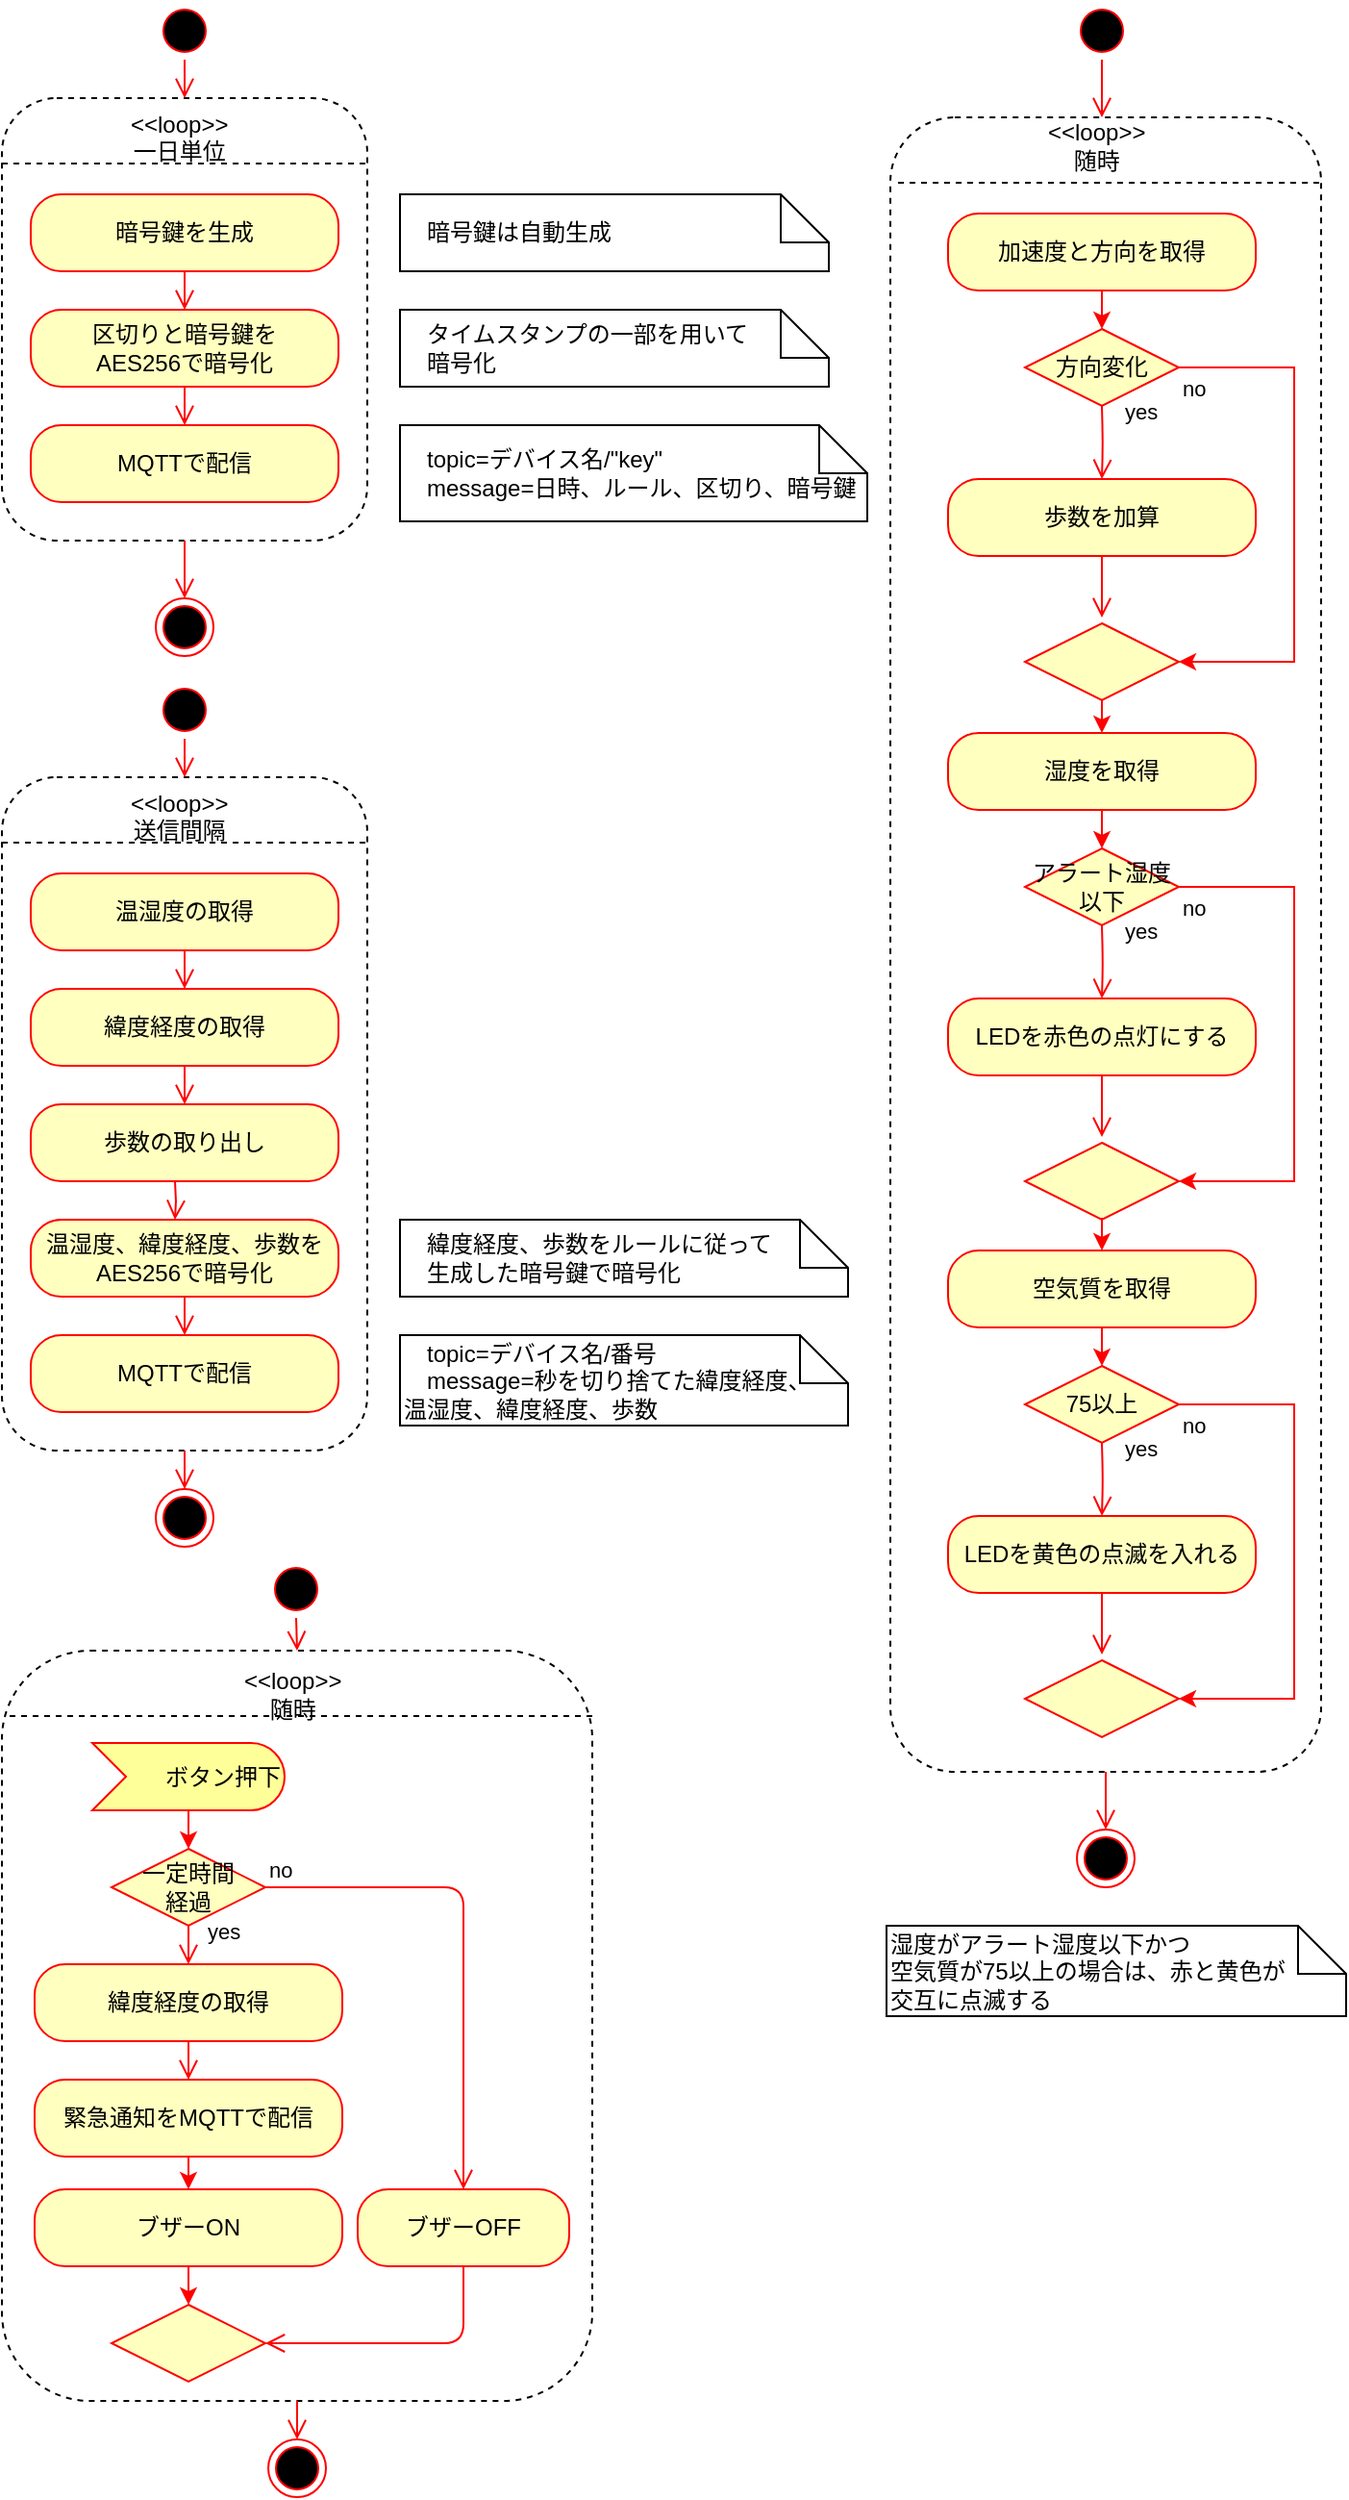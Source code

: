 <mxfile version="13.10.0" type="embed">
    <diagram id="_fCsrPICg7QsrxN3RZDT" name="ページ1">
        <mxGraphModel dx="1165" dy="779" grid="1" gridSize="10" guides="1" tooltips="1" connect="1" arrows="1" fold="1" page="1" pageScale="1" pageWidth="827" pageHeight="1169" math="0" shadow="0">
            <root>
                <mxCell id="0"/>
                <mxCell id="1" parent="0"/>
                <mxCell id="84" value="" style="rounded=1;whiteSpace=wrap;html=1;labelBackgroundColor=none;fontColor=#FFFFFF;align=left;fillColor=none;dashed=1;" parent="1" vertex="1">
                    <mxGeometry x="40" y="867" width="307" height="390" as="geometry"/>
                </mxCell>
                <mxCell id="62" value="" style="rounded=1;whiteSpace=wrap;html=1;labelBackgroundColor=none;fontColor=#FFFFFF;align=left;fillColor=none;dashed=1;" parent="1" vertex="1">
                    <mxGeometry x="502" y="70" width="224" height="860" as="geometry"/>
                </mxCell>
                <mxCell id="3" value="" style="rounded=1;whiteSpace=wrap;html=1;labelBackgroundColor=none;fontColor=#FFFFFF;align=left;fillColor=none;dashed=1;" parent="1" vertex="1">
                    <mxGeometry x="40" y="413" width="190" height="350" as="geometry"/>
                </mxCell>
                <mxCell id="5" value="" style="ellipse;html=1;shape=startState;fillColor=#000000;strokeColor=#ff0000;" parent="1" vertex="1">
                    <mxGeometry x="120" y="363" width="30" height="30" as="geometry"/>
                </mxCell>
                <mxCell id="6" value="" style="edgeStyle=orthogonalEdgeStyle;html=1;verticalAlign=bottom;endArrow=open;endSize=8;strokeColor=#ff0000;entryX=0.5;entryY=0;entryDx=0;entryDy=0;exitX=0.5;exitY=1;exitDx=0;exitDy=0;" parent="1" source="5" target="35" edge="1">
                    <mxGeometry relative="1" as="geometry">
                        <mxPoint x="135" y="463" as="targetPoint"/>
                        <mxPoint x="130" y="433" as="sourcePoint"/>
                    </mxGeometry>
                </mxCell>
                <mxCell id="7" value="温湿度の取得" style="rounded=1;whiteSpace=wrap;html=1;arcSize=40;fontColor=#000000;fillColor=#ffffc0;strokeColor=#ff0000;" parent="1" vertex="1">
                    <mxGeometry x="55" y="463" width="160" height="40" as="geometry"/>
                </mxCell>
                <mxCell id="8" value="" style="edgeStyle=orthogonalEdgeStyle;html=1;verticalAlign=bottom;endArrow=open;endSize=8;strokeColor=#ff0000;entryX=0.5;entryY=0;entryDx=0;entryDy=0;" parent="1" source="7" target="12" edge="1">
                    <mxGeometry relative="1" as="geometry">
                        <mxPoint x="130" y="563" as="targetPoint"/>
                    </mxGeometry>
                </mxCell>
                <mxCell id="9" value="温湿度、緯度経度、歩数を&lt;br&gt;AES256で暗号化" style="rounded=1;whiteSpace=wrap;html=1;arcSize=40;fontColor=#000000;fillColor=#ffffc0;strokeColor=#ff0000;" parent="1" vertex="1">
                    <mxGeometry x="55" y="643" width="160" height="40" as="geometry"/>
                </mxCell>
                <mxCell id="12" value="緯度経度の取得" style="rounded=1;whiteSpace=wrap;html=1;arcSize=40;fontColor=#000000;fillColor=#ffffc0;strokeColor=#ff0000;" parent="1" vertex="1">
                    <mxGeometry x="55" y="523" width="160" height="40" as="geometry"/>
                </mxCell>
                <mxCell id="14" value="MQTTで配信" style="rounded=1;whiteSpace=wrap;html=1;arcSize=40;fontColor=#000000;fillColor=#ffffc0;strokeColor=#ff0000;" parent="1" vertex="1">
                    <mxGeometry x="55" y="703" width="160" height="40" as="geometry"/>
                </mxCell>
                <mxCell id="16" value="歩数の取り出し" style="rounded=1;whiteSpace=wrap;html=1;arcSize=40;fontColor=#000000;fillColor=#ffffc0;strokeColor=#ff0000;" parent="1" vertex="1">
                    <mxGeometry x="55" y="583" width="160" height="40" as="geometry"/>
                </mxCell>
                <mxCell id="21" value="" style="ellipse;html=1;shape=endState;fillColor=#000000;strokeColor=#ff0000;labelBackgroundColor=none;fontColor=#FFFFFF;align=left;" parent="1" vertex="1">
                    <mxGeometry x="120" y="783" width="30" height="30" as="geometry"/>
                </mxCell>
                <mxCell id="23" value="" style="edgeStyle=orthogonalEdgeStyle;html=1;verticalAlign=bottom;endArrow=open;endSize=8;strokeColor=#ff0000;exitX=0.5;exitY=1;exitDx=0;exitDy=0;" parent="1" source="12" target="16" edge="1">
                    <mxGeometry relative="1" as="geometry">
                        <mxPoint x="140" y="533" as="targetPoint"/>
                        <mxPoint x="130" y="573" as="sourcePoint"/>
                    </mxGeometry>
                </mxCell>
                <mxCell id="24" value="" style="edgeStyle=orthogonalEdgeStyle;html=1;verticalAlign=bottom;endArrow=open;endSize=8;strokeColor=#ff0000;" parent="1" edge="1">
                    <mxGeometry relative="1" as="geometry">
                        <mxPoint x="130" y="643" as="targetPoint"/>
                        <mxPoint x="130" y="623" as="sourcePoint"/>
                    </mxGeometry>
                </mxCell>
                <mxCell id="25" value="" style="edgeStyle=orthogonalEdgeStyle;html=1;verticalAlign=bottom;endArrow=open;endSize=8;strokeColor=#ff0000;exitX=0.5;exitY=1;exitDx=0;exitDy=0;" parent="1" source="9" target="14" edge="1">
                    <mxGeometry relative="1" as="geometry">
                        <mxPoint x="160" y="603" as="targetPoint"/>
                        <mxPoint x="160" y="583" as="sourcePoint"/>
                    </mxGeometry>
                </mxCell>
                <mxCell id="29" value="" style="edgeStyle=orthogonalEdgeStyle;html=1;verticalAlign=bottom;endArrow=open;endSize=8;strokeColor=#ff0000;entryX=0.5;entryY=0;entryDx=0;entryDy=0;exitX=0.5;exitY=1;exitDx=0;exitDy=0;" parent="1" source="3" target="21" edge="1">
                    <mxGeometry relative="1" as="geometry">
                        <mxPoint x="200" y="653" as="targetPoint"/>
                        <mxPoint x="130" y="1223" as="sourcePoint"/>
                    </mxGeometry>
                </mxCell>
                <mxCell id="34" value="" style="line;strokeWidth=1;fillColor=none;align=left;verticalAlign=middle;spacingTop=-1;spacingLeft=3;spacingRight=3;rotatable=0;labelPosition=right;points=[];portConstraint=eastwest;dashed=1;labelBackgroundColor=none;fontColor=#FFFFFF;" parent="1" vertex="1">
                    <mxGeometry x="40" y="443" width="190" height="8" as="geometry"/>
                </mxCell>
                <mxCell id="35" value="&lt;div style=&quot;text-align: center&quot;&gt;&amp;lt;&amp;lt;loop&amp;gt;&amp;gt;&lt;/div&gt;&lt;div style=&quot;text-align: center&quot;&gt;送信間隔&lt;/div&gt;" style="text;whiteSpace=wrap;html=1;fontColor=#000000;" parent="1" vertex="1">
                    <mxGeometry x="105" y="413" width="60" height="30" as="geometry"/>
                </mxCell>
                <mxCell id="37" value="" style="html=1;verticalAlign=bottom;endArrow=open;endSize=8;strokeColor=#ff0000;exitX=0.5;exitY=1;exitDx=0;exitDy=0;" parent="1" target="45" edge="1">
                    <mxGeometry relative="1" as="geometry">
                        <mxPoint x="396" y="470" as="targetPoint"/>
                        <mxPoint x="614" y="930" as="sourcePoint"/>
                    </mxGeometry>
                </mxCell>
                <mxCell id="75" style="edgeStyle=orthogonalEdgeStyle;rounded=0;orthogonalLoop=1;jettySize=auto;html=1;exitX=1;exitY=0.5;exitDx=0;exitDy=0;strokeColor=#FF0000;fontColor=#000000;entryX=1;entryY=0.5;entryDx=0;entryDy=0;" parent="1" source="67" target="79" edge="1">
                    <mxGeometry relative="1" as="geometry">
                        <Array as="points">
                            <mxPoint x="712" y="200"/>
                            <mxPoint x="712" y="353"/>
                        </Array>
                    </mxGeometry>
                </mxCell>
                <mxCell id="43" value="" style="ellipse;html=1;shape=startState;fillColor=#000000;strokeColor=#ff0000;" parent="1" vertex="1">
                    <mxGeometry x="597" y="10" width="30" height="30" as="geometry"/>
                </mxCell>
                <mxCell id="44" value="" style="edgeStyle=orthogonalEdgeStyle;html=1;verticalAlign=bottom;endArrow=open;endSize=8;strokeColor=#ff0000;exitX=0.5;exitY=1;exitDx=0;exitDy=0;" parent="1" source="43" target="64" edge="1">
                    <mxGeometry relative="1" as="geometry">
                        <mxPoint x="396" y="82" as="targetPoint"/>
                        <mxPoint x="396" y="102" as="sourcePoint"/>
                    </mxGeometry>
                </mxCell>
                <mxCell id="45" value="" style="ellipse;html=1;shape=endState;fillColor=#000000;strokeColor=#ff0000;labelBackgroundColor=none;fontColor=#FFFFFF;align=left;" parent="1" vertex="1">
                    <mxGeometry x="599" y="960" width="30" height="30" as="geometry"/>
                </mxCell>
                <mxCell id="54" value="" style="ellipse;html=1;shape=startState;fillColor=#000000;strokeColor=#ff0000;" parent="1" vertex="1">
                    <mxGeometry x="178" y="820" width="30" height="30" as="geometry"/>
                </mxCell>
                <mxCell id="55" value="" style="html=1;verticalAlign=bottom;endArrow=open;endSize=8;strokeColor=#ff0000;exitX=0.5;exitY=1;exitDx=0;exitDy=0;entryX=0.5;entryY=0;entryDx=0;entryDy=0;" parent="1" source="54" target="84" edge="1">
                    <mxGeometry relative="1" as="geometry">
                        <mxPoint x="189" y="867" as="targetPoint"/>
                        <mxPoint x="144" y="877" as="sourcePoint"/>
                    </mxGeometry>
                </mxCell>
                <mxCell id="91" style="rounded=0;orthogonalLoop=1;jettySize=auto;html=1;strokeColor=#FF0000;fontColor=#000000;" parent="1" source="57" target="59" edge="1">
                    <mxGeometry relative="1" as="geometry"/>
                </mxCell>
                <mxCell id="57" value="&lt;font color=&quot;#000000&quot;&gt;ボタン押下　&lt;/font&gt;" style="html=1;outlineConnect=0;whiteSpace=wrap;fillColor=#ffff99;shape=mxgraph.archimate3.event;align=right;strokeColor=#FF0000;" parent="1" vertex="1">
                    <mxGeometry x="87" y="915" width="100" height="35" as="geometry"/>
                </mxCell>
                <mxCell id="58" value="" style="edgeStyle=orthogonalEdgeStyle;html=1;verticalAlign=bottom;endArrow=open;endSize=8;strokeColor=#ff0000;exitX=0.5;exitY=1;exitDx=0;exitDy=0;" parent="1" source="92" target="93" edge="1">
                    <mxGeometry relative="1" as="geometry">
                        <mxPoint x="275" y="1248" as="targetPoint"/>
                        <mxPoint x="275" y="1223" as="sourcePoint"/>
                    </mxGeometry>
                </mxCell>
                <mxCell id="59" value="一定時間&lt;br&gt;経過" style="rhombus;whiteSpace=wrap;html=1;fillColor=#ffffc0;strokeColor=#ff0000;align=center;fontColor=#000000;" parent="1" vertex="1">
                    <mxGeometry x="97" y="970" width="80" height="40" as="geometry"/>
                </mxCell>
                <mxCell id="60" value="no" style="edgeStyle=orthogonalEdgeStyle;html=1;align=left;verticalAlign=bottom;endArrow=open;endSize=8;strokeColor=#ff0000;entryX=0.5;entryY=0;entryDx=0;entryDy=0;" parent="1" source="59" target="167" edge="1">
                    <mxGeometry x="-1" relative="1" as="geometry">
                        <mxPoint x="415" y="1248" as="targetPoint"/>
                        <Array as="points">
                            <mxPoint x="280" y="990"/>
                        </Array>
                    </mxGeometry>
                </mxCell>
                <mxCell id="61" value="yes" style="edgeStyle=orthogonalEdgeStyle;html=1;align=left;verticalAlign=top;endArrow=open;endSize=8;strokeColor=#ff0000;entryX=0.5;entryY=0;entryDx=0;entryDy=0;" parent="1" source="59" target="92" edge="1">
                    <mxGeometry x="-1" y="13" relative="1" as="geometry">
                        <mxPoint x="275" y="1328" as="targetPoint"/>
                        <mxPoint x="-5" y="-10" as="offset"/>
                    </mxGeometry>
                </mxCell>
                <mxCell id="63" value="" style="line;strokeWidth=1;fillColor=none;align=left;verticalAlign=middle;spacingTop=-1;spacingLeft=3;spacingRight=3;rotatable=0;labelPosition=right;points=[];portConstraint=eastwest;dashed=1;labelBackgroundColor=none;fontColor=#FFFFFF;" parent="1" vertex="1">
                    <mxGeometry x="506" y="100" width="220" height="8" as="geometry"/>
                </mxCell>
                <mxCell id="64" value="&lt;div style=&quot;text-align: center&quot;&gt;&amp;lt;&amp;lt;loop&amp;gt;&amp;gt;&lt;/div&gt;&lt;div style=&quot;text-align: center&quot;&gt;随時&lt;/div&gt;" style="text;whiteSpace=wrap;html=1;labelBackgroundColor=none;fontColor=#000000;verticalAlign=middle;" parent="1" vertex="1">
                    <mxGeometry x="582" y="70" width="60" height="30" as="geometry"/>
                </mxCell>
                <mxCell id="70" style="edgeStyle=orthogonalEdgeStyle;rounded=0;orthogonalLoop=1;jettySize=auto;html=1;exitX=0.5;exitY=1;exitDx=0;exitDy=0;entryX=0.5;entryY=0;entryDx=0;entryDy=0;fontColor=#000000;strokeColor=#FF0000;" parent="1" source="66" target="67" edge="1">
                    <mxGeometry relative="1" as="geometry"/>
                </mxCell>
                <mxCell id="66" value="加速度と方向を取得" style="rounded=1;whiteSpace=wrap;html=1;arcSize=40;fontColor=#000000;fillColor=#ffffc0;strokeColor=#ff0000;" parent="1" vertex="1">
                    <mxGeometry x="532" y="120" width="160" height="40" as="geometry"/>
                </mxCell>
                <mxCell id="67" value="方向変化" style="rhombus;whiteSpace=wrap;html=1;fillColor=#ffffc0;strokeColor=#ff0000;fontColor=#000000;" parent="1" vertex="1">
                    <mxGeometry x="572" y="180" width="80" height="40" as="geometry"/>
                </mxCell>
                <mxCell id="69" value="yes" style="edgeStyle=orthogonalEdgeStyle;html=1;align=left;verticalAlign=top;endArrow=open;endSize=8;strokeColor=#ff0000;entryX=0.5;entryY=0;entryDx=0;entryDy=0;" parent="1" target="40" edge="1">
                    <mxGeometry x="-1" y="14" relative="1" as="geometry">
                        <mxPoint x="652" y="290" as="targetPoint"/>
                        <mxPoint x="612" y="220" as="sourcePoint"/>
                        <mxPoint x="-4" y="-10" as="offset"/>
                    </mxGeometry>
                </mxCell>
                <mxCell id="164" style="edgeStyle=none;rounded=0;orthogonalLoop=1;jettySize=auto;html=1;exitX=0.5;exitY=1;exitDx=0;exitDy=0;entryX=0.5;entryY=0;entryDx=0;entryDy=0;strokeColor=#FF0000;" parent="1" source="79" target="158" edge="1">
                    <mxGeometry relative="1" as="geometry"/>
                </mxCell>
                <mxCell id="79" value="" style="rhombus;whiteSpace=wrap;html=1;fillColor=#ffffc0;strokeColor=#ff0000;fontColor=#000000;" parent="1" vertex="1">
                    <mxGeometry x="572" y="333" width="80" height="40" as="geometry"/>
                </mxCell>
                <mxCell id="40" value="歩数を加算" style="rounded=1;whiteSpace=wrap;html=1;arcSize=40;fontColor=#000000;fillColor=#ffffc0;strokeColor=#ff0000;" parent="1" vertex="1">
                    <mxGeometry x="532" y="258" width="160" height="40" as="geometry"/>
                </mxCell>
                <mxCell id="82" value="no" style="edgeStyle=orthogonalEdgeStyle;html=1;align=left;verticalAlign=bottom;endArrow=open;endSize=8;strokeColor=#ff0000;exitX=0.5;exitY=1;exitDx=0;exitDy=0;" parent="1" source="40" edge="1">
                    <mxGeometry x="-1" y="88" relative="1" as="geometry">
                        <mxPoint x="612" y="330" as="targetPoint"/>
                        <mxPoint x="677" y="320" as="sourcePoint"/>
                        <mxPoint x="-48" y="-78" as="offset"/>
                    </mxGeometry>
                </mxCell>
                <mxCell id="85" value="&lt;div style=&quot;text-align: center&quot;&gt;&amp;lt;&amp;lt;loop&amp;gt;&amp;gt;&lt;/div&gt;&lt;div style=&quot;text-align: center&quot;&gt;随時&lt;/div&gt;" style="text;whiteSpace=wrap;html=1;labelBackgroundColor=none;fontColor=#000000;verticalAlign=middle;" parent="1" vertex="1">
                    <mxGeometry x="163.5" y="875" width="60" height="30" as="geometry"/>
                </mxCell>
                <mxCell id="86" value="" style="line;strokeWidth=1;fillColor=none;align=left;verticalAlign=middle;spacingTop=-1;spacingLeft=3;spacingRight=3;rotatable=0;labelPosition=right;points=[];portConstraint=eastwest;dashed=1;labelBackgroundColor=none;fontColor=#FFFFFF;" parent="1" vertex="1">
                    <mxGeometry x="44" y="897" width="306" height="8" as="geometry"/>
                </mxCell>
                <mxCell id="87" value="" style="html=1;verticalAlign=bottom;endArrow=open;endSize=8;strokeColor=#ff0000;entryX=0.5;entryY=0;entryDx=0;entryDy=0;exitX=0.5;exitY=1;exitDx=0;exitDy=0;" parent="1" source="84" target="88" edge="1">
                    <mxGeometry relative="1" as="geometry">
                        <mxPoint x="188.5" y="1277" as="targetPoint"/>
                        <mxPoint x="188.5" y="1257" as="sourcePoint"/>
                    </mxGeometry>
                </mxCell>
                <mxCell id="88" value="" style="ellipse;html=1;shape=endState;fillColor=#000000;strokeColor=#ff0000;labelBackgroundColor=none;fontColor=#FFFFFF;align=left;" parent="1" vertex="1">
                    <mxGeometry x="178.5" y="1277" width="30" height="30" as="geometry"/>
                </mxCell>
                <mxCell id="92" value="緯度経度の取得" style="rounded=1;whiteSpace=wrap;html=1;arcSize=40;fontColor=#000000;fillColor=#ffffc0;strokeColor=#ff0000;" parent="1" vertex="1">
                    <mxGeometry x="57" y="1030" width="160" height="40" as="geometry"/>
                </mxCell>
                <mxCell id="95" style="edgeStyle=orthogonalEdgeStyle;rounded=0;orthogonalLoop=1;jettySize=auto;html=1;exitX=0.5;exitY=1;exitDx=0;exitDy=0;strokeColor=#FF0000;fontColor=#000000;" parent="1" source="93" edge="1">
                    <mxGeometry relative="1" as="geometry">
                        <mxPoint x="137" y="1147" as="targetPoint"/>
                    </mxGeometry>
                </mxCell>
                <mxCell id="93" value="緊急通知をMQTTで配信" style="rounded=1;whiteSpace=wrap;html=1;arcSize=40;fontColor=#000000;fillColor=#ffffc0;strokeColor=#ff0000;" parent="1" vertex="1">
                    <mxGeometry x="57" y="1090" width="160" height="40" as="geometry"/>
                </mxCell>
                <mxCell id="94" value="" style="rhombus;whiteSpace=wrap;html=1;fillColor=#ffffc0;strokeColor=#ff0000;fontColor=#000000;" parent="1" vertex="1">
                    <mxGeometry x="97.0" y="1207" width="80" height="40" as="geometry"/>
                </mxCell>
                <mxCell id="96" value="　topic=デバイス名/番号&lt;br&gt;　message=秒を切り捨てた緯度経度、&lt;br&gt;温湿度、緯度経度、歩数" style="shape=note2;boundedLbl=1;whiteSpace=wrap;html=1;size=25;verticalAlign=middle;align=left;labelBackgroundColor=none;fontColor=#000000;fillColor=none;" parent="1" vertex="1">
                    <mxGeometry x="247" y="703" width="233" height="47" as="geometry"/>
                </mxCell>
                <mxCell id="135" value="" style="rounded=1;whiteSpace=wrap;html=1;labelBackgroundColor=none;fontColor=#FFFFFF;align=left;fillColor=none;dashed=1;" parent="1" vertex="1">
                    <mxGeometry x="40" y="60" width="190" height="230" as="geometry"/>
                </mxCell>
                <mxCell id="136" value="" style="ellipse;html=1;shape=startState;fillColor=#000000;strokeColor=#ff0000;" parent="1" vertex="1">
                    <mxGeometry x="120" y="10" width="30" height="30" as="geometry"/>
                </mxCell>
                <mxCell id="137" value="" style="edgeStyle=orthogonalEdgeStyle;html=1;verticalAlign=bottom;endArrow=open;endSize=8;strokeColor=#ff0000;entryX=0.5;entryY=0;entryDx=0;entryDy=0;exitX=0.5;exitY=1;exitDx=0;exitDy=0;" parent="1" source="136" target="150" edge="1">
                    <mxGeometry relative="1" as="geometry">
                        <mxPoint x="135" y="110" as="targetPoint"/>
                        <mxPoint x="130" y="80" as="sourcePoint"/>
                    </mxGeometry>
                </mxCell>
                <mxCell id="138" value="暗号鍵を生成" style="rounded=1;whiteSpace=wrap;html=1;arcSize=40;fontColor=#000000;fillColor=#ffffc0;strokeColor=#ff0000;" parent="1" vertex="1">
                    <mxGeometry x="55" y="110" width="160" height="40" as="geometry"/>
                </mxCell>
                <mxCell id="139" value="" style="edgeStyle=orthogonalEdgeStyle;html=1;verticalAlign=bottom;endArrow=open;endSize=8;strokeColor=#ff0000;entryX=0.5;entryY=0;entryDx=0;entryDy=0;" parent="1" source="138" target="141" edge="1">
                    <mxGeometry relative="1" as="geometry">
                        <mxPoint x="130" y="210" as="targetPoint"/>
                    </mxGeometry>
                </mxCell>
                <mxCell id="141" value="区切りと暗号鍵を&lt;br&gt;AES256で暗号化" style="rounded=1;whiteSpace=wrap;html=1;arcSize=40;fontColor=#000000;fillColor=#ffffc0;strokeColor=#ff0000;" parent="1" vertex="1">
                    <mxGeometry x="55" y="170" width="160" height="40" as="geometry"/>
                </mxCell>
                <mxCell id="142" value="MQTTで配信" style="rounded=1;whiteSpace=wrap;html=1;arcSize=40;fontColor=#000000;fillColor=#ffffc0;strokeColor=#ff0000;" parent="1" vertex="1">
                    <mxGeometry x="55" y="230" width="160" height="40" as="geometry"/>
                </mxCell>
                <mxCell id="144" value="" style="ellipse;html=1;shape=endState;fillColor=#000000;strokeColor=#ff0000;labelBackgroundColor=none;fontColor=#FFFFFF;align=left;" parent="1" vertex="1">
                    <mxGeometry x="120" y="320" width="30" height="30" as="geometry"/>
                </mxCell>
                <mxCell id="145" value="" style="edgeStyle=orthogonalEdgeStyle;html=1;verticalAlign=bottom;endArrow=open;endSize=8;strokeColor=#ff0000;exitX=0.5;exitY=1;exitDx=0;exitDy=0;" parent="1" source="141" edge="1">
                    <mxGeometry relative="1" as="geometry">
                        <mxPoint x="135.0" y="230.0" as="targetPoint"/>
                        <mxPoint x="130" y="220" as="sourcePoint"/>
                    </mxGeometry>
                </mxCell>
                <mxCell id="148" value="" style="edgeStyle=orthogonalEdgeStyle;html=1;verticalAlign=bottom;endArrow=open;endSize=8;strokeColor=#ff0000;entryX=0.5;entryY=0;entryDx=0;entryDy=0;exitX=0.5;exitY=1;exitDx=0;exitDy=0;" parent="1" source="135" target="144" edge="1">
                    <mxGeometry relative="1" as="geometry">
                        <mxPoint x="200" y="300" as="targetPoint"/>
                        <mxPoint x="130" y="870" as="sourcePoint"/>
                    </mxGeometry>
                </mxCell>
                <mxCell id="149" value="" style="line;strokeWidth=1;fillColor=none;align=left;verticalAlign=middle;spacingTop=-1;spacingLeft=3;spacingRight=3;rotatable=0;labelPosition=right;points=[];portConstraint=eastwest;dashed=1;labelBackgroundColor=none;fontColor=#FFFFFF;" parent="1" vertex="1">
                    <mxGeometry x="40" y="90" width="190" height="8" as="geometry"/>
                </mxCell>
                <mxCell id="150" value="&lt;div style=&quot;text-align: center&quot;&gt;&amp;lt;&amp;lt;loop&amp;gt;&amp;gt;&lt;/div&gt;&lt;div style=&quot;text-align: center&quot;&gt;一日単位&lt;/div&gt;" style="text;whiteSpace=wrap;html=1;fontColor=#000000;" parent="1" vertex="1">
                    <mxGeometry x="105" y="60" width="60" height="30" as="geometry"/>
                </mxCell>
                <mxCell id="151" value="　topic=デバイス名/&quot;key&quot;&lt;br&gt;　message=日時、ルール、区切り、暗号鍵" style="shape=note2;boundedLbl=1;whiteSpace=wrap;html=1;size=25;verticalAlign=middle;align=left;labelBackgroundColor=none;fontColor=#000000;fillColor=none;" parent="1" vertex="1">
                    <mxGeometry x="247" y="230" width="243" height="50" as="geometry"/>
                </mxCell>
                <mxCell id="152" value="　暗号&lt;span style=&quot;text-align: center&quot;&gt;鍵&lt;/span&gt;は自動生成" style="shape=note2;boundedLbl=1;whiteSpace=wrap;html=1;size=25;verticalAlign=middle;align=left;labelBackgroundColor=none;fontColor=#000000;fillColor=none;" parent="1" vertex="1">
                    <mxGeometry x="247" y="110" width="223" height="40" as="geometry"/>
                </mxCell>
                <mxCell id="154" value="　緯度経度、歩数をルールに従って&lt;br&gt;　生成した暗号鍵で暗号化" style="shape=note2;boundedLbl=1;whiteSpace=wrap;html=1;size=25;verticalAlign=middle;align=left;labelBackgroundColor=none;fontColor=#000000;fillColor=none;" parent="1" vertex="1">
                    <mxGeometry x="247" y="643" width="233" height="40" as="geometry"/>
                </mxCell>
                <mxCell id="155" value="　タイムスタンプの一部を用いて&lt;br&gt;　暗号化" style="shape=note2;boundedLbl=1;whiteSpace=wrap;html=1;size=25;verticalAlign=middle;align=left;labelBackgroundColor=none;fontColor=#000000;fillColor=none;" parent="1" vertex="1">
                    <mxGeometry x="247" y="170" width="223" height="40" as="geometry"/>
                </mxCell>
                <mxCell id="156" style="edgeStyle=orthogonalEdgeStyle;rounded=0;orthogonalLoop=1;jettySize=auto;html=1;exitX=1;exitY=0.5;exitDx=0;exitDy=0;strokeColor=#FF0000;fontColor=#000000;entryX=1;entryY=0.5;entryDx=0;entryDy=0;" parent="1" source="159" target="161" edge="1">
                    <mxGeometry relative="1" as="geometry">
                        <Array as="points">
                            <mxPoint x="712" y="470"/>
                            <mxPoint x="712" y="623"/>
                        </Array>
                    </mxGeometry>
                </mxCell>
                <mxCell id="157" style="edgeStyle=orthogonalEdgeStyle;rounded=0;orthogonalLoop=1;jettySize=auto;html=1;exitX=0.5;exitY=1;exitDx=0;exitDy=0;entryX=0.5;entryY=0;entryDx=0;entryDy=0;fontColor=#000000;strokeColor=#FF0000;" parent="1" source="158" target="159" edge="1">
                    <mxGeometry relative="1" as="geometry"/>
                </mxCell>
                <mxCell id="158" value="湿度を取得" style="rounded=1;whiteSpace=wrap;html=1;arcSize=40;fontColor=#000000;fillColor=#ffffc0;strokeColor=#ff0000;" parent="1" vertex="1">
                    <mxGeometry x="532" y="390" width="160" height="40" as="geometry"/>
                </mxCell>
                <mxCell id="159" value="アラート湿度以下" style="rhombus;whiteSpace=wrap;html=1;fillColor=#ffffc0;strokeColor=#ff0000;fontColor=#000000;" parent="1" vertex="1">
                    <mxGeometry x="572" y="450" width="80" height="40" as="geometry"/>
                </mxCell>
                <mxCell id="160" value="yes" style="edgeStyle=orthogonalEdgeStyle;html=1;align=left;verticalAlign=top;endArrow=open;endSize=8;strokeColor=#ff0000;entryX=0.5;entryY=0;entryDx=0;entryDy=0;" parent="1" target="162" edge="1">
                    <mxGeometry x="-1" y="14" relative="1" as="geometry">
                        <mxPoint x="652" y="560" as="targetPoint"/>
                        <mxPoint x="612" y="490" as="sourcePoint"/>
                        <mxPoint x="-4" y="-10" as="offset"/>
                    </mxGeometry>
                </mxCell>
                <mxCell id="161" value="" style="rhombus;whiteSpace=wrap;html=1;fillColor=#ffffc0;strokeColor=#ff0000;fontColor=#000000;" parent="1" vertex="1">
                    <mxGeometry x="572" y="603" width="80" height="40" as="geometry"/>
                </mxCell>
                <mxCell id="162" value="LEDを赤色の点灯にする" style="rounded=1;whiteSpace=wrap;html=1;arcSize=40;fontColor=#000000;fillColor=#ffffc0;strokeColor=#ff0000;" parent="1" vertex="1">
                    <mxGeometry x="532" y="528" width="160" height="40" as="geometry"/>
                </mxCell>
                <mxCell id="163" value="no" style="edgeStyle=orthogonalEdgeStyle;html=1;align=left;verticalAlign=bottom;endArrow=open;endSize=8;strokeColor=#ff0000;exitX=0.5;exitY=1;exitDx=0;exitDy=0;" parent="1" source="162" edge="1">
                    <mxGeometry x="-1" y="88" relative="1" as="geometry">
                        <mxPoint x="612" y="600" as="targetPoint"/>
                        <mxPoint x="677" y="590" as="sourcePoint"/>
                        <mxPoint x="-48" y="-78" as="offset"/>
                    </mxGeometry>
                </mxCell>
                <mxCell id="166" style="edgeStyle=none;rounded=0;orthogonalLoop=1;jettySize=auto;html=1;exitX=0.5;exitY=1;exitDx=0;exitDy=0;entryX=0.5;entryY=0;entryDx=0;entryDy=0;strokeColor=#FF0000;" parent="1" source="165" target="94" edge="1">
                    <mxGeometry relative="1" as="geometry"/>
                </mxCell>
                <mxCell id="165" value="ブザーON" style="rounded=1;whiteSpace=wrap;html=1;arcSize=40;fontColor=#000000;fillColor=#ffffc0;strokeColor=#ff0000;" parent="1" vertex="1">
                    <mxGeometry x="57" y="1147" width="160" height="40" as="geometry"/>
                </mxCell>
                <mxCell id="167" value="ブザーOFF" style="rounded=1;whiteSpace=wrap;html=1;arcSize=40;fontColor=#000000;fillColor=#ffffc0;strokeColor=#ff0000;" parent="1" vertex="1">
                    <mxGeometry x="225" y="1147" width="110" height="40" as="geometry"/>
                </mxCell>
                <mxCell id="168" value="" style="edgeStyle=orthogonalEdgeStyle;html=1;align=left;verticalAlign=bottom;endArrow=open;endSize=8;strokeColor=#ff0000;entryX=1;entryY=0.5;entryDx=0;entryDy=0;exitX=0.5;exitY=1;exitDx=0;exitDy=0;" parent="1" source="167" target="94" edge="1">
                    <mxGeometry x="-1" relative="1" as="geometry">
                        <mxPoint x="305" y="1147" as="targetPoint"/>
                        <mxPoint x="177" y="990" as="sourcePoint"/>
                    </mxGeometry>
                </mxCell>
                <mxCell id="191" style="edgeStyle=none;rounded=0;orthogonalLoop=1;jettySize=auto;html=1;exitX=0.5;exitY=1;exitDx=0;exitDy=0;entryX=0.5;entryY=0;entryDx=0;entryDy=0;strokeColor=#FF0000;" edge="1" target="194" parent="1">
                    <mxGeometry relative="1" as="geometry">
                        <mxPoint x="612" y="642" as="sourcePoint"/>
                    </mxGeometry>
                </mxCell>
                <mxCell id="192" style="edgeStyle=orthogonalEdgeStyle;rounded=0;orthogonalLoop=1;jettySize=auto;html=1;exitX=1;exitY=0.5;exitDx=0;exitDy=0;strokeColor=#FF0000;fontColor=#000000;entryX=1;entryY=0.5;entryDx=0;entryDy=0;" edge="1" source="195" target="197" parent="1">
                    <mxGeometry relative="1" as="geometry">
                        <Array as="points">
                            <mxPoint x="712" y="739"/>
                            <mxPoint x="712" y="892"/>
                        </Array>
                    </mxGeometry>
                </mxCell>
                <mxCell id="193" style="edgeStyle=orthogonalEdgeStyle;rounded=0;orthogonalLoop=1;jettySize=auto;html=1;exitX=0.5;exitY=1;exitDx=0;exitDy=0;entryX=0.5;entryY=0;entryDx=0;entryDy=0;fontColor=#000000;strokeColor=#FF0000;" edge="1" source="194" target="195" parent="1">
                    <mxGeometry relative="1" as="geometry"/>
                </mxCell>
                <mxCell id="194" value="空気質を取得" style="rounded=1;whiteSpace=wrap;html=1;arcSize=40;fontColor=#000000;fillColor=#ffffc0;strokeColor=#ff0000;" vertex="1" parent="1">
                    <mxGeometry x="532" y="659" width="160" height="40" as="geometry"/>
                </mxCell>
                <mxCell id="195" value="75以上" style="rhombus;whiteSpace=wrap;html=1;fillColor=#ffffc0;strokeColor=#ff0000;fontColor=#000000;" vertex="1" parent="1">
                    <mxGeometry x="572" y="719" width="80" height="40" as="geometry"/>
                </mxCell>
                <mxCell id="196" value="yes" style="edgeStyle=orthogonalEdgeStyle;html=1;align=left;verticalAlign=top;endArrow=open;endSize=8;strokeColor=#ff0000;entryX=0.5;entryY=0;entryDx=0;entryDy=0;" edge="1" target="198" parent="1">
                    <mxGeometry x="-1" y="14" relative="1" as="geometry">
                        <mxPoint x="652" y="829" as="targetPoint"/>
                        <mxPoint x="612" y="759" as="sourcePoint"/>
                        <mxPoint x="-4" y="-10" as="offset"/>
                    </mxGeometry>
                </mxCell>
                <mxCell id="197" value="" style="rhombus;whiteSpace=wrap;html=1;fillColor=#ffffc0;strokeColor=#ff0000;fontColor=#000000;" vertex="1" parent="1">
                    <mxGeometry x="572" y="872" width="80" height="40" as="geometry"/>
                </mxCell>
                <mxCell id="198" value="LEDを黄色の点滅を入れる" style="rounded=1;whiteSpace=wrap;html=1;arcSize=40;fontColor=#000000;fillColor=#ffffc0;strokeColor=#ff0000;" vertex="1" parent="1">
                    <mxGeometry x="532" y="797" width="160" height="40" as="geometry"/>
                </mxCell>
                <mxCell id="199" value="no" style="edgeStyle=orthogonalEdgeStyle;html=1;align=left;verticalAlign=bottom;endArrow=open;endSize=8;strokeColor=#ff0000;exitX=0.5;exitY=1;exitDx=0;exitDy=0;" edge="1" source="198" parent="1">
                    <mxGeometry x="-1" y="88" relative="1" as="geometry">
                        <mxPoint x="612" y="869" as="targetPoint"/>
                        <mxPoint x="677" y="859" as="sourcePoint"/>
                        <mxPoint x="-48" y="-78" as="offset"/>
                    </mxGeometry>
                </mxCell>
                <mxCell id="200" value="湿度がアラート湿度以下かつ&lt;br&gt;空気質が75以上の場合は、赤と黄色が&lt;br&gt;交互に点滅する" style="shape=note2;boundedLbl=1;whiteSpace=wrap;html=1;size=25;verticalAlign=middle;align=left;labelBackgroundColor=none;fontColor=#000000;fillColor=none;" vertex="1" parent="1">
                    <mxGeometry x="500" y="1010" width="239" height="47" as="geometry"/>
                </mxCell>
            </root>
        </mxGraphModel>
    </diagram>
</mxfile>